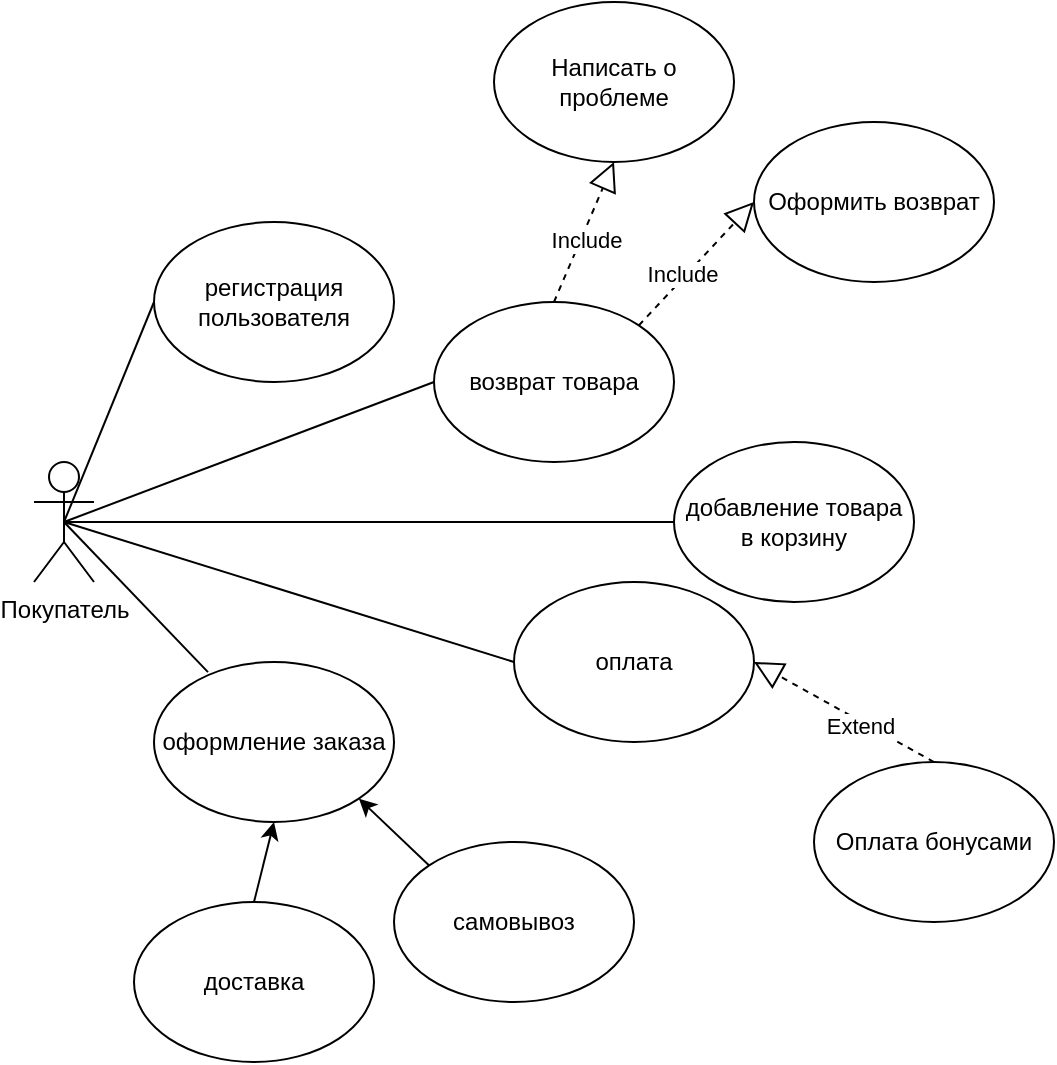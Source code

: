 <mxfile version="24.7.17">
  <diagram name="Страница — 1" id="-5kN8DihVlKe_ZIvmuOj">
    <mxGraphModel dx="1034" dy="469" grid="1" gridSize="10" guides="1" tooltips="1" connect="1" arrows="1" fold="1" page="1" pageScale="1" pageWidth="827" pageHeight="1169" math="0" shadow="0">
      <root>
        <mxCell id="0" />
        <mxCell id="1" parent="0" />
        <mxCell id="LniUV4Zrg8QQXR3B9mJ5-1" value="Покупатель" style="shape=umlActor;verticalLabelPosition=bottom;verticalAlign=top;html=1;outlineConnect=0;" parent="1" vertex="1">
          <mxGeometry x="80" y="390" width="30" height="60" as="geometry" />
        </mxCell>
        <mxCell id="LniUV4Zrg8QQXR3B9mJ5-2" value="регистрация пользователя" style="ellipse;whiteSpace=wrap;html=1;" parent="1" vertex="1">
          <mxGeometry x="140" y="270" width="120" height="80" as="geometry" />
        </mxCell>
        <mxCell id="LniUV4Zrg8QQXR3B9mJ5-4" value="добавление товара в корзину" style="ellipse;whiteSpace=wrap;html=1;" parent="1" vertex="1">
          <mxGeometry x="400" y="380" width="120" height="80" as="geometry" />
        </mxCell>
        <mxCell id="LniUV4Zrg8QQXR3B9mJ5-5" value="оплата" style="ellipse;whiteSpace=wrap;html=1;" parent="1" vertex="1">
          <mxGeometry x="320" y="450" width="120" height="80" as="geometry" />
        </mxCell>
        <mxCell id="LniUV4Zrg8QQXR3B9mJ5-6" value="оформление заказа" style="ellipse;whiteSpace=wrap;html=1;" parent="1" vertex="1">
          <mxGeometry x="140" y="490" width="120" height="80" as="geometry" />
        </mxCell>
        <mxCell id="LniUV4Zrg8QQXR3B9mJ5-7" value="возврат товара" style="ellipse;whiteSpace=wrap;html=1;" parent="1" vertex="1">
          <mxGeometry x="280" y="310" width="120" height="80" as="geometry" />
        </mxCell>
        <mxCell id="LniUV4Zrg8QQXR3B9mJ5-8" value="" style="endArrow=none;html=1;rounded=0;exitX=0.5;exitY=0.5;exitDx=0;exitDy=0;exitPerimeter=0;entryX=0;entryY=0.5;entryDx=0;entryDy=0;" parent="1" source="LniUV4Zrg8QQXR3B9mJ5-1" target="LniUV4Zrg8QQXR3B9mJ5-2" edge="1">
          <mxGeometry width="50" height="50" relative="1" as="geometry">
            <mxPoint x="390" y="430" as="sourcePoint" />
            <mxPoint x="440" y="380" as="targetPoint" />
          </mxGeometry>
        </mxCell>
        <mxCell id="LniUV4Zrg8QQXR3B9mJ5-9" value="" style="endArrow=none;html=1;rounded=0;entryX=0;entryY=0.5;entryDx=0;entryDy=0;exitX=0.5;exitY=0.5;exitDx=0;exitDy=0;exitPerimeter=0;" parent="1" source="LniUV4Zrg8QQXR3B9mJ5-1" target="LniUV4Zrg8QQXR3B9mJ5-5" edge="1">
          <mxGeometry width="50" height="50" relative="1" as="geometry">
            <mxPoint x="390" y="430" as="sourcePoint" />
            <mxPoint x="440" y="380" as="targetPoint" />
          </mxGeometry>
        </mxCell>
        <mxCell id="LniUV4Zrg8QQXR3B9mJ5-10" value="" style="endArrow=none;html=1;rounded=0;exitX=0.5;exitY=0.5;exitDx=0;exitDy=0;exitPerimeter=0;entryX=0.225;entryY=0.063;entryDx=0;entryDy=0;entryPerimeter=0;" parent="1" source="LniUV4Zrg8QQXR3B9mJ5-1" target="LniUV4Zrg8QQXR3B9mJ5-6" edge="1">
          <mxGeometry width="50" height="50" relative="1" as="geometry">
            <mxPoint x="390" y="430" as="sourcePoint" />
            <mxPoint x="440" y="380" as="targetPoint" />
          </mxGeometry>
        </mxCell>
        <mxCell id="LniUV4Zrg8QQXR3B9mJ5-11" value="" style="endArrow=none;html=1;rounded=0;exitX=0.5;exitY=0.5;exitDx=0;exitDy=0;exitPerimeter=0;entryX=0;entryY=0.5;entryDx=0;entryDy=0;" parent="1" source="LniUV4Zrg8QQXR3B9mJ5-1" target="LniUV4Zrg8QQXR3B9mJ5-7" edge="1">
          <mxGeometry width="50" height="50" relative="1" as="geometry">
            <mxPoint x="390" y="430" as="sourcePoint" />
            <mxPoint x="400" y="370" as="targetPoint" />
          </mxGeometry>
        </mxCell>
        <mxCell id="LniUV4Zrg8QQXR3B9mJ5-12" value="" style="endArrow=none;html=1;rounded=0;exitX=0.5;exitY=0.5;exitDx=0;exitDy=0;exitPerimeter=0;entryX=0;entryY=0.5;entryDx=0;entryDy=0;" parent="1" source="LniUV4Zrg8QQXR3B9mJ5-1" target="LniUV4Zrg8QQXR3B9mJ5-4" edge="1">
          <mxGeometry width="50" height="50" relative="1" as="geometry">
            <mxPoint x="390" y="430" as="sourcePoint" />
            <mxPoint x="440" y="380" as="targetPoint" />
          </mxGeometry>
        </mxCell>
        <mxCell id="OFWNvu3hKCIEASDgMEKR-1" value="Оформить возврат" style="ellipse;whiteSpace=wrap;html=1;" vertex="1" parent="1">
          <mxGeometry x="440" y="220" width="120" height="80" as="geometry" />
        </mxCell>
        <mxCell id="OFWNvu3hKCIEASDgMEKR-2" value="Написать о проблеме" style="ellipse;whiteSpace=wrap;html=1;" vertex="1" parent="1">
          <mxGeometry x="310" y="160" width="120" height="80" as="geometry" />
        </mxCell>
        <mxCell id="OFWNvu3hKCIEASDgMEKR-4" value="" style="endArrow=block;dashed=1;endFill=0;endSize=12;html=1;rounded=0;exitX=1;exitY=0;exitDx=0;exitDy=0;entryX=0;entryY=0.5;entryDx=0;entryDy=0;" edge="1" parent="1" source="LniUV4Zrg8QQXR3B9mJ5-7" target="OFWNvu3hKCIEASDgMEKR-1">
          <mxGeometry width="160" relative="1" as="geometry">
            <mxPoint x="330" y="380" as="sourcePoint" />
            <mxPoint x="490" y="380" as="targetPoint" />
          </mxGeometry>
        </mxCell>
        <mxCell id="OFWNvu3hKCIEASDgMEKR-7" value="Include" style="edgeLabel;html=1;align=center;verticalAlign=middle;resizable=0;points=[];" vertex="1" connectable="0" parent="OFWNvu3hKCIEASDgMEKR-4">
          <mxGeometry x="-0.2" y="2" relative="1" as="geometry">
            <mxPoint as="offset" />
          </mxGeometry>
        </mxCell>
        <mxCell id="OFWNvu3hKCIEASDgMEKR-5" value="" style="endArrow=block;dashed=1;endFill=0;endSize=12;html=1;rounded=0;exitX=0.5;exitY=0;exitDx=0;exitDy=0;entryX=0.5;entryY=1;entryDx=0;entryDy=0;" edge="1" parent="1" source="LniUV4Zrg8QQXR3B9mJ5-7" target="OFWNvu3hKCIEASDgMEKR-2">
          <mxGeometry width="160" relative="1" as="geometry">
            <mxPoint x="330" y="380" as="sourcePoint" />
            <mxPoint x="490" y="380" as="targetPoint" />
          </mxGeometry>
        </mxCell>
        <mxCell id="OFWNvu3hKCIEASDgMEKR-14" value="Include" style="edgeLabel;html=1;align=center;verticalAlign=middle;resizable=0;points=[];" vertex="1" connectable="0" parent="OFWNvu3hKCIEASDgMEKR-5">
          <mxGeometry x="-0.078" y="-2" relative="1" as="geometry">
            <mxPoint as="offset" />
          </mxGeometry>
        </mxCell>
        <mxCell id="OFWNvu3hKCIEASDgMEKR-9" value="самовывоз" style="ellipse;whiteSpace=wrap;html=1;" vertex="1" parent="1">
          <mxGeometry x="260" y="580" width="120" height="80" as="geometry" />
        </mxCell>
        <mxCell id="OFWNvu3hKCIEASDgMEKR-10" value="доставка" style="ellipse;whiteSpace=wrap;html=1;" vertex="1" parent="1">
          <mxGeometry x="130" y="610" width="120" height="80" as="geometry" />
        </mxCell>
        <mxCell id="OFWNvu3hKCIEASDgMEKR-11" value="" style="endArrow=classic;html=1;rounded=0;exitX=0.5;exitY=0;exitDx=0;exitDy=0;entryX=0.5;entryY=1;entryDx=0;entryDy=0;" edge="1" parent="1" source="OFWNvu3hKCIEASDgMEKR-10" target="LniUV4Zrg8QQXR3B9mJ5-6">
          <mxGeometry width="50" height="50" relative="1" as="geometry">
            <mxPoint x="370" y="510" as="sourcePoint" />
            <mxPoint x="420" y="460" as="targetPoint" />
          </mxGeometry>
        </mxCell>
        <mxCell id="OFWNvu3hKCIEASDgMEKR-12" value="" style="endArrow=classic;html=1;rounded=0;exitX=0;exitY=0;exitDx=0;exitDy=0;entryX=1;entryY=1;entryDx=0;entryDy=0;" edge="1" parent="1" source="OFWNvu3hKCIEASDgMEKR-9" target="LniUV4Zrg8QQXR3B9mJ5-6">
          <mxGeometry width="50" height="50" relative="1" as="geometry">
            <mxPoint x="370" y="510" as="sourcePoint" />
            <mxPoint x="420" y="460" as="targetPoint" />
          </mxGeometry>
        </mxCell>
        <mxCell id="OFWNvu3hKCIEASDgMEKR-13" value="Оплата бонусами" style="ellipse;whiteSpace=wrap;html=1;" vertex="1" parent="1">
          <mxGeometry x="470" y="540" width="120" height="80" as="geometry" />
        </mxCell>
        <mxCell id="OFWNvu3hKCIEASDgMEKR-15" value="" style="endArrow=block;dashed=1;endFill=0;endSize=12;html=1;rounded=0;entryX=1;entryY=0.5;entryDx=0;entryDy=0;exitX=0.5;exitY=0;exitDx=0;exitDy=0;" edge="1" parent="1" source="OFWNvu3hKCIEASDgMEKR-13" target="LniUV4Zrg8QQXR3B9mJ5-5">
          <mxGeometry width="160" relative="1" as="geometry">
            <mxPoint x="560" y="570" as="sourcePoint" />
            <mxPoint x="440" y="640" as="targetPoint" />
          </mxGeometry>
        </mxCell>
        <mxCell id="OFWNvu3hKCIEASDgMEKR-16" value="Extend" style="edgeLabel;html=1;align=center;verticalAlign=middle;resizable=0;points=[];" vertex="1" connectable="0" parent="OFWNvu3hKCIEASDgMEKR-15">
          <mxGeometry x="-0.2" y="2" relative="1" as="geometry">
            <mxPoint as="offset" />
          </mxGeometry>
        </mxCell>
      </root>
    </mxGraphModel>
  </diagram>
</mxfile>
